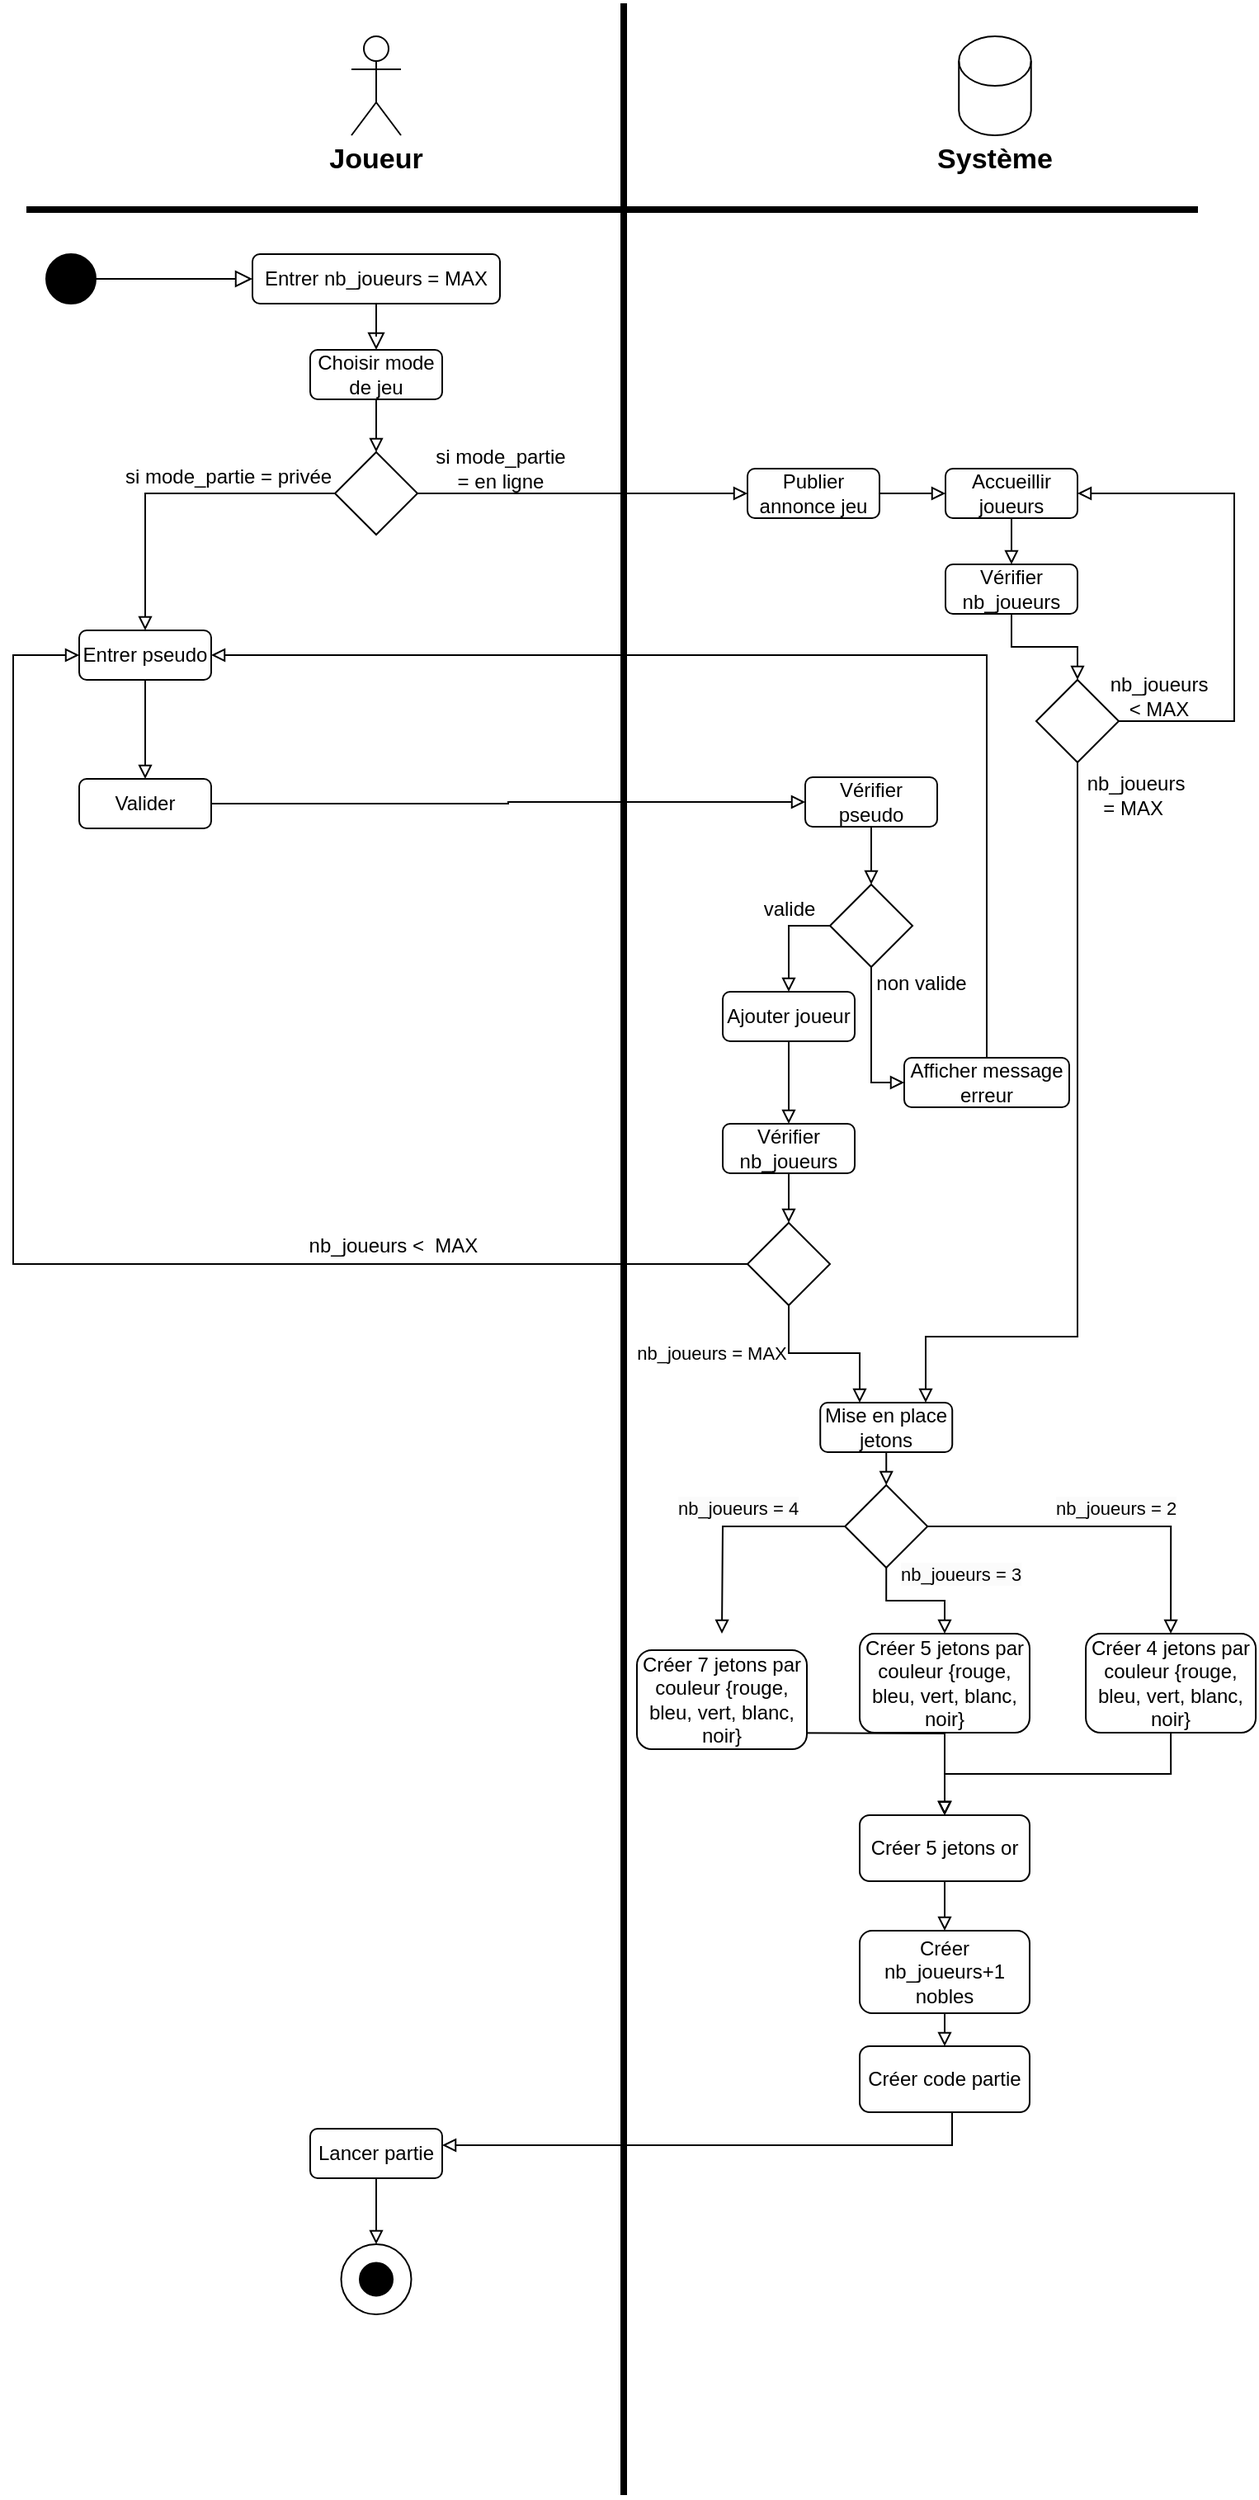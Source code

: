 <mxfile version="22.1.11" type="github">
  <diagram name="Page-1" id="8fkopur-IaXd6LPKFOyk">
    <mxGraphModel dx="2514" dy="918" grid="1" gridSize="10" guides="1" tooltips="1" connect="1" arrows="1" fold="1" page="1" pageScale="1" pageWidth="827" pageHeight="1169" math="0" shadow="0">
      <root>
        <mxCell id="0" />
        <mxCell id="1" parent="0" />
        <mxCell id="sAH2Ii_r4UKJBl4Xqn3M-1" value="Choisir mode de jeu" style="rounded=1;whiteSpace=wrap;html=1;fontSize=12;glass=0;strokeWidth=1;shadow=0;" parent="1" vertex="1">
          <mxGeometry x="-598" y="240" width="80" height="30" as="geometry" />
        </mxCell>
        <mxCell id="sAH2Ii_r4UKJBl4Xqn3M-2" value="" style="ellipse;whiteSpace=wrap;html=1;aspect=fixed;fillColor=#000000;" parent="1" vertex="1">
          <mxGeometry x="-758" y="182" width="30" height="30" as="geometry" />
        </mxCell>
        <mxCell id="sAH2Ii_r4UKJBl4Xqn3M-3" value="" style="rounded=0;html=1;jettySize=auto;orthogonalLoop=1;fontSize=11;endArrow=block;endFill=0;endSize=8;strokeWidth=1;shadow=0;labelBackgroundColor=none;edgeStyle=orthogonalEdgeStyle;" parent="1" source="sAH2Ii_r4UKJBl4Xqn3M-2" target="sAH2Ii_r4UKJBl4Xqn3M-7" edge="1">
          <mxGeometry relative="1" as="geometry">
            <mxPoint x="-588" y="307" as="sourcePoint" />
            <mxPoint x="-588" y="357" as="targetPoint" />
          </mxGeometry>
        </mxCell>
        <mxCell id="sAH2Ii_r4UKJBl4Xqn3M-4" value="&lt;font style=&quot;font-size: 17px;&quot;&gt;&lt;b&gt;Joueur&lt;/b&gt;&lt;/font&gt;" style="text;html=1;strokeColor=none;fillColor=none;align=center;verticalAlign=middle;whiteSpace=wrap;rounded=0;" parent="1" vertex="1">
          <mxGeometry x="-588" y="110" width="60" height="30" as="geometry" />
        </mxCell>
        <mxCell id="sAH2Ii_r4UKJBl4Xqn3M-5" value="&lt;b&gt;&lt;font style=&quot;font-size: 17px;&quot;&gt;Système&lt;/font&gt;&lt;/b&gt;" style="text;html=1;strokeColor=none;fillColor=none;align=center;verticalAlign=middle;whiteSpace=wrap;rounded=0;" parent="1" vertex="1">
          <mxGeometry x="-213" y="110" width="60" height="30" as="geometry" />
        </mxCell>
        <mxCell id="sAH2Ii_r4UKJBl4Xqn3M-7" value="Entrer nb_joueurs = MAX" style="rounded=1;whiteSpace=wrap;html=1;fontSize=12;glass=0;strokeWidth=1;shadow=0;" parent="1" vertex="1">
          <mxGeometry x="-633" y="182" width="150" height="30" as="geometry" />
        </mxCell>
        <mxCell id="sAH2Ii_r4UKJBl4Xqn3M-8" value="" style="rounded=0;html=1;jettySize=auto;orthogonalLoop=1;fontSize=11;endArrow=block;endFill=0;endSize=8;strokeWidth=1;shadow=0;labelBackgroundColor=none;edgeStyle=orthogonalEdgeStyle;" parent="1" source="sAH2Ii_r4UKJBl4Xqn3M-7" target="sAH2Ii_r4UKJBl4Xqn3M-1" edge="1">
          <mxGeometry relative="1" as="geometry">
            <mxPoint x="-583" y="288" as="sourcePoint" />
            <mxPoint x="-733" y="452" as="targetPoint" />
            <Array as="points" />
          </mxGeometry>
        </mxCell>
        <mxCell id="sAH2Ii_r4UKJBl4Xqn3M-14" style="edgeStyle=orthogonalEdgeStyle;rounded=0;orthogonalLoop=1;jettySize=auto;html=1;exitX=0;exitY=0.5;exitDx=0;exitDy=0;endArrow=block;endFill=0;entryX=0.5;entryY=0;entryDx=0;entryDy=0;" parent="1" source="sAH2Ii_r4UKJBl4Xqn3M-9" target="sAH2Ii_r4UKJBl4Xqn3M-19" edge="1">
          <mxGeometry relative="1" as="geometry">
            <mxPoint x="-738" y="327" as="targetPoint" />
            <Array as="points">
              <mxPoint x="-698" y="327" />
            </Array>
          </mxGeometry>
        </mxCell>
        <mxCell id="sAH2Ii_r4UKJBl4Xqn3M-15" style="edgeStyle=orthogonalEdgeStyle;rounded=0;orthogonalLoop=1;jettySize=auto;html=1;exitX=1;exitY=0.5;exitDx=0;exitDy=0;endArrow=block;endFill=0;entryX=0;entryY=0.5;entryDx=0;entryDy=0;" parent="1" source="sAH2Ii_r4UKJBl4Xqn3M-9" target="sAH2Ii_r4UKJBl4Xqn3M-18" edge="1">
          <mxGeometry relative="1" as="geometry">
            <mxPoint x="-258" y="327" as="targetPoint" />
          </mxGeometry>
        </mxCell>
        <mxCell id="sAH2Ii_r4UKJBl4Xqn3M-9" value="" style="rhombus;whiteSpace=wrap;html=1;" parent="1" vertex="1">
          <mxGeometry x="-583" y="302" width="50" height="50" as="geometry" />
        </mxCell>
        <mxCell id="sAH2Ii_r4UKJBl4Xqn3M-10" style="edgeStyle=orthogonalEdgeStyle;rounded=0;orthogonalLoop=1;jettySize=auto;html=1;exitX=0.5;exitY=1;exitDx=0;exitDy=0;endArrow=block;endFill=0;entryX=0.5;entryY=0;entryDx=0;entryDy=0;" parent="1" source="sAH2Ii_r4UKJBl4Xqn3M-1" target="sAH2Ii_r4UKJBl4Xqn3M-9" edge="1">
          <mxGeometry relative="1" as="geometry">
            <mxPoint x="-438" y="280" as="targetPoint" />
          </mxGeometry>
        </mxCell>
        <mxCell id="sAH2Ii_r4UKJBl4Xqn3M-11" value="" style="shape=umlActor;verticalLabelPosition=bottom;verticalAlign=top;html=1;outlineConnect=0;" parent="1" vertex="1">
          <mxGeometry x="-573" y="50" width="30" height="60" as="geometry" />
        </mxCell>
        <mxCell id="sAH2Ii_r4UKJBl4Xqn3M-12" value="" style="shape=cylinder3;whiteSpace=wrap;html=1;boundedLbl=1;backgroundOutline=1;size=15;" parent="1" vertex="1">
          <mxGeometry x="-204.88" y="50" width="43.75" height="60" as="geometry" />
        </mxCell>
        <mxCell id="sAH2Ii_r4UKJBl4Xqn3M-16" value="si mode_partie &lt;br&gt;= en ligne" style="text;html=1;align=center;verticalAlign=middle;resizable=0;points=[];autosize=1;strokeColor=none;fillColor=none;" parent="1" vertex="1">
          <mxGeometry x="-533" y="292" width="100" height="40" as="geometry" />
        </mxCell>
        <mxCell id="sAH2Ii_r4UKJBl4Xqn3M-17" value="si mode_partie = privée" style="text;html=1;align=center;verticalAlign=middle;resizable=0;points=[];autosize=1;strokeColor=none;fillColor=none;" parent="1" vertex="1">
          <mxGeometry x="-723" y="302" width="150" height="30" as="geometry" />
        </mxCell>
        <mxCell id="sAH2Ii_r4UKJBl4Xqn3M-45" style="edgeStyle=orthogonalEdgeStyle;rounded=0;orthogonalLoop=1;jettySize=auto;html=1;exitX=1;exitY=0.5;exitDx=0;exitDy=0;endArrow=block;endFill=0;" parent="1" source="sAH2Ii_r4UKJBl4Xqn3M-18" target="sAH2Ii_r4UKJBl4Xqn3M-44" edge="1">
          <mxGeometry relative="1" as="geometry" />
        </mxCell>
        <mxCell id="sAH2Ii_r4UKJBl4Xqn3M-18" value="Publier annonce jeu" style="rounded=1;whiteSpace=wrap;html=1;fontSize=12;glass=0;strokeWidth=1;shadow=0;" parent="1" vertex="1">
          <mxGeometry x="-333" y="312" width="80" height="30" as="geometry" />
        </mxCell>
        <mxCell id="sAH2Ii_r4UKJBl4Xqn3M-21" style="edgeStyle=orthogonalEdgeStyle;rounded=0;orthogonalLoop=1;jettySize=auto;html=1;exitX=0.5;exitY=1;exitDx=0;exitDy=0;entryX=0.5;entryY=0;entryDx=0;entryDy=0;endArrow=block;endFill=0;" parent="1" source="sAH2Ii_r4UKJBl4Xqn3M-19" target="sAH2Ii_r4UKJBl4Xqn3M-20" edge="1">
          <mxGeometry relative="1" as="geometry" />
        </mxCell>
        <mxCell id="sAH2Ii_r4UKJBl4Xqn3M-19" value="Entrer pseudo" style="rounded=1;whiteSpace=wrap;html=1;fontSize=12;glass=0;strokeWidth=1;shadow=0;" parent="1" vertex="1">
          <mxGeometry x="-738" y="410" width="80" height="30" as="geometry" />
        </mxCell>
        <mxCell id="sAH2Ii_r4UKJBl4Xqn3M-22" style="edgeStyle=orthogonalEdgeStyle;rounded=0;orthogonalLoop=1;jettySize=auto;html=1;exitX=1;exitY=0.5;exitDx=0;exitDy=0;endArrow=block;endFill=0;" parent="1" source="sAH2Ii_r4UKJBl4Xqn3M-20" target="sAH2Ii_r4UKJBl4Xqn3M-23" edge="1">
          <mxGeometry relative="1" as="geometry">
            <mxPoint x="-172.4" y="475" as="targetPoint" />
          </mxGeometry>
        </mxCell>
        <mxCell id="sAH2Ii_r4UKJBl4Xqn3M-20" value="Valider" style="rounded=1;whiteSpace=wrap;html=1;fontSize=12;glass=0;strokeWidth=1;shadow=0;" parent="1" vertex="1">
          <mxGeometry x="-738" y="500" width="80" height="30" as="geometry" />
        </mxCell>
        <mxCell id="sAH2Ii_r4UKJBl4Xqn3M-25" style="edgeStyle=orthogonalEdgeStyle;rounded=0;orthogonalLoop=1;jettySize=auto;html=1;exitX=0.5;exitY=1;exitDx=0;exitDy=0;endArrow=block;endFill=0;" parent="1" source="sAH2Ii_r4UKJBl4Xqn3M-23" target="sAH2Ii_r4UKJBl4Xqn3M-24" edge="1">
          <mxGeometry relative="1" as="geometry" />
        </mxCell>
        <mxCell id="sAH2Ii_r4UKJBl4Xqn3M-23" value="Vérifier pseudo" style="rounded=1;whiteSpace=wrap;html=1;fontSize=12;glass=0;strokeWidth=1;shadow=0;" parent="1" vertex="1">
          <mxGeometry x="-298" y="499" width="80" height="30" as="geometry" />
        </mxCell>
        <mxCell id="sAH2Ii_r4UKJBl4Xqn3M-26" style="edgeStyle=orthogonalEdgeStyle;rounded=0;orthogonalLoop=1;jettySize=auto;html=1;endArrow=block;endFill=0;exitX=0.5;exitY=1;exitDx=0;exitDy=0;" parent="1" source="sAH2Ii_r4UKJBl4Xqn3M-24" target="sAH2Ii_r4UKJBl4Xqn3M-30" edge="1">
          <mxGeometry relative="1" as="geometry">
            <mxPoint x="-185" y="589" as="targetPoint" />
            <mxPoint x="-258" y="619" as="sourcePoint" />
            <Array as="points">
              <mxPoint x="-258" y="684" />
            </Array>
          </mxGeometry>
        </mxCell>
        <mxCell id="sAH2Ii_r4UKJBl4Xqn3M-27" style="edgeStyle=orthogonalEdgeStyle;rounded=0;orthogonalLoop=1;jettySize=auto;html=1;exitX=0;exitY=0.5;exitDx=0;exitDy=0;endArrow=block;endFill=0;" parent="1" source="sAH2Ii_r4UKJBl4Xqn3M-24" target="sAH2Ii_r4UKJBl4Xqn3M-29" edge="1">
          <mxGeometry relative="1" as="geometry">
            <mxPoint x="-328" y="639" as="targetPoint" />
          </mxGeometry>
        </mxCell>
        <mxCell id="sAH2Ii_r4UKJBl4Xqn3M-24" value="" style="rhombus;whiteSpace=wrap;html=1;" parent="1" vertex="1">
          <mxGeometry x="-283" y="564" width="50" height="50" as="geometry" />
        </mxCell>
        <mxCell id="sAH2Ii_r4UKJBl4Xqn3M-35" style="edgeStyle=orthogonalEdgeStyle;rounded=0;orthogonalLoop=1;jettySize=auto;html=1;exitX=0.5;exitY=1;exitDx=0;exitDy=0;endArrow=block;endFill=0;" parent="1" source="sAH2Ii_r4UKJBl4Xqn3M-29" target="sAH2Ii_r4UKJBl4Xqn3M-34" edge="1">
          <mxGeometry relative="1" as="geometry" />
        </mxCell>
        <mxCell id="sAH2Ii_r4UKJBl4Xqn3M-29" value="Ajouter joueur" style="rounded=1;whiteSpace=wrap;html=1;fontSize=12;glass=0;strokeWidth=1;shadow=0;" parent="1" vertex="1">
          <mxGeometry x="-348" y="629" width="80" height="30" as="geometry" />
        </mxCell>
        <mxCell id="sAH2Ii_r4UKJBl4Xqn3M-33" style="edgeStyle=orthogonalEdgeStyle;rounded=0;orthogonalLoop=1;jettySize=auto;html=1;exitX=0.5;exitY=0;exitDx=0;exitDy=0;endArrow=block;endFill=0;" parent="1" source="sAH2Ii_r4UKJBl4Xqn3M-30" target="sAH2Ii_r4UKJBl4Xqn3M-19" edge="1">
          <mxGeometry relative="1" as="geometry">
            <Array as="points">
              <mxPoint x="-188" y="425" />
            </Array>
          </mxGeometry>
        </mxCell>
        <mxCell id="sAH2Ii_r4UKJBl4Xqn3M-30" value="Afficher message erreur" style="rounded=1;whiteSpace=wrap;html=1;fontSize=12;glass=0;strokeWidth=1;shadow=0;" parent="1" vertex="1">
          <mxGeometry x="-238" y="669" width="100" height="30" as="geometry" />
        </mxCell>
        <mxCell id="sAH2Ii_r4UKJBl4Xqn3M-31" value="non valide" style="text;html=1;align=center;verticalAlign=middle;resizable=0;points=[];autosize=1;strokeColor=none;fillColor=none;" parent="1" vertex="1">
          <mxGeometry x="-268" y="609" width="80" height="30" as="geometry" />
        </mxCell>
        <mxCell id="sAH2Ii_r4UKJBl4Xqn3M-32" value="valide" style="text;html=1;align=center;verticalAlign=middle;resizable=0;points=[];autosize=1;strokeColor=none;fillColor=none;" parent="1" vertex="1">
          <mxGeometry x="-333" y="564" width="50" height="30" as="geometry" />
        </mxCell>
        <mxCell id="sAH2Ii_r4UKJBl4Xqn3M-34" value="Vérifier nb_joueurs" style="rounded=1;whiteSpace=wrap;html=1;fontSize=12;glass=0;strokeWidth=1;shadow=0;" parent="1" vertex="1">
          <mxGeometry x="-348" y="709" width="80" height="30" as="geometry" />
        </mxCell>
        <mxCell id="sAH2Ii_r4UKJBl4Xqn3M-38" style="edgeStyle=orthogonalEdgeStyle;rounded=0;orthogonalLoop=1;jettySize=auto;html=1;exitX=0;exitY=0.5;exitDx=0;exitDy=0;endArrow=block;endFill=0;" parent="1" source="sAH2Ii_r4UKJBl4Xqn3M-36" target="sAH2Ii_r4UKJBl4Xqn3M-19" edge="1">
          <mxGeometry relative="1" as="geometry">
            <mxPoint x="-768" y="490" as="targetPoint" />
            <Array as="points">
              <mxPoint x="-778" y="794" />
              <mxPoint x="-778" y="425" />
            </Array>
          </mxGeometry>
        </mxCell>
        <mxCell id="sAH2Ii_r4UKJBl4Xqn3M-40" style="edgeStyle=orthogonalEdgeStyle;rounded=0;orthogonalLoop=1;jettySize=auto;html=1;endArrow=block;endFill=0;" parent="1" source="sAH2Ii_r4UKJBl4Xqn3M-36" target="fDgDJ92h6XTmLon-I_y6-1" edge="1">
          <mxGeometry relative="1" as="geometry">
            <mxPoint x="-548" y="840" as="targetPoint" />
            <mxPoint x="-368" y="819" as="sourcePoint" />
            <Array as="points">
              <mxPoint x="-308" y="848" />
              <mxPoint x="-265" y="848" />
            </Array>
          </mxGeometry>
        </mxCell>
        <mxCell id="sAH2Ii_r4UKJBl4Xqn3M-36" value="" style="rhombus;whiteSpace=wrap;html=1;" parent="1" vertex="1">
          <mxGeometry x="-333" y="769" width="50" height="50" as="geometry" />
        </mxCell>
        <mxCell id="sAH2Ii_r4UKJBl4Xqn3M-37" style="edgeStyle=orthogonalEdgeStyle;rounded=0;orthogonalLoop=1;jettySize=auto;html=1;exitX=0.5;exitY=1;exitDx=0;exitDy=0;endArrow=block;endFill=0;" parent="1" source="sAH2Ii_r4UKJBl4Xqn3M-34" target="sAH2Ii_r4UKJBl4Xqn3M-36" edge="1">
          <mxGeometry relative="1" as="geometry" />
        </mxCell>
        <mxCell id="sAH2Ii_r4UKJBl4Xqn3M-39" value="nb_joueurs &amp;lt; &amp;nbsp;MAX" style="text;html=1;align=center;verticalAlign=middle;resizable=0;points=[];autosize=1;strokeColor=none;fillColor=none;" parent="1" vertex="1">
          <mxGeometry x="-613" y="768" width="130" height="30" as="geometry" />
        </mxCell>
        <mxCell id="sAH2Ii_r4UKJBl4Xqn3M-41" value="&lt;font style=&quot;font-size: 11px;&quot;&gt;nb_joueurs = MAX&lt;/font&gt;" style="text;html=1;align=center;verticalAlign=middle;resizable=0;points=[];autosize=1;strokeColor=none;fillColor=none;" parent="1" vertex="1">
          <mxGeometry x="-410" y="833" width="110" height="30" as="geometry" />
        </mxCell>
        <mxCell id="sAH2Ii_r4UKJBl4Xqn3M-54" style="edgeStyle=orthogonalEdgeStyle;rounded=0;orthogonalLoop=1;jettySize=auto;html=1;exitX=0.5;exitY=1;exitDx=0;exitDy=0;endArrow=block;endFill=0;" parent="1" source="sAH2Ii_r4UKJBl4Xqn3M-43" target="sAH2Ii_r4UKJBl4Xqn3M-56" edge="1">
          <mxGeometry relative="1" as="geometry">
            <mxPoint x="-568.333" y="1438" as="targetPoint" />
          </mxGeometry>
        </mxCell>
        <mxCell id="sAH2Ii_r4UKJBl4Xqn3M-43" value="Lancer partie" style="rounded=1;whiteSpace=wrap;html=1;fontSize=12;glass=0;strokeWidth=1;shadow=0;" parent="1" vertex="1">
          <mxGeometry x="-598" y="1318" width="80" height="30" as="geometry" />
        </mxCell>
        <mxCell id="sAH2Ii_r4UKJBl4Xqn3M-49" style="edgeStyle=orthogonalEdgeStyle;rounded=0;orthogonalLoop=1;jettySize=auto;html=1;exitX=0.5;exitY=1;exitDx=0;exitDy=0;endArrow=block;endFill=0;" parent="1" source="sAH2Ii_r4UKJBl4Xqn3M-44" target="sAH2Ii_r4UKJBl4Xqn3M-46" edge="1">
          <mxGeometry relative="1" as="geometry" />
        </mxCell>
        <mxCell id="sAH2Ii_r4UKJBl4Xqn3M-44" value="Accueillir joueurs" style="rounded=1;whiteSpace=wrap;html=1;fontSize=12;glass=0;strokeWidth=1;shadow=0;" parent="1" vertex="1">
          <mxGeometry x="-213" y="312" width="80" height="30" as="geometry" />
        </mxCell>
        <mxCell id="sAH2Ii_r4UKJBl4Xqn3M-46" value="Vérifier nb_joueurs" style="rounded=1;whiteSpace=wrap;html=1;fontSize=12;glass=0;strokeWidth=1;shadow=0;" parent="1" vertex="1">
          <mxGeometry x="-213" y="370" width="80" height="30" as="geometry" />
        </mxCell>
        <mxCell id="sAH2Ii_r4UKJBl4Xqn3M-50" style="edgeStyle=orthogonalEdgeStyle;rounded=0;orthogonalLoop=1;jettySize=auto;html=1;exitX=1;exitY=0.5;exitDx=0;exitDy=0;endArrow=block;endFill=0;" parent="1" source="sAH2Ii_r4UKJBl4Xqn3M-47" target="sAH2Ii_r4UKJBl4Xqn3M-44" edge="1">
          <mxGeometry relative="1" as="geometry">
            <mxPoint x="-24.56" y="360" as="targetPoint" />
            <Array as="points">
              <mxPoint x="-38" y="465" />
              <mxPoint x="-38" y="327" />
            </Array>
          </mxGeometry>
        </mxCell>
        <mxCell id="sAH2Ii_r4UKJBl4Xqn3M-52" style="edgeStyle=orthogonalEdgeStyle;rounded=0;orthogonalLoop=1;jettySize=auto;html=1;exitX=0.5;exitY=1;exitDx=0;exitDy=0;endArrow=block;endFill=0;" parent="1" source="sAH2Ii_r4UKJBl4Xqn3M-47" target="fDgDJ92h6XTmLon-I_y6-1" edge="1">
          <mxGeometry relative="1" as="geometry">
            <mxPoint x="52" y="560" as="targetPoint" />
            <Array as="points">
              <mxPoint x="-133" y="838" />
              <mxPoint x="-225" y="838" />
            </Array>
          </mxGeometry>
        </mxCell>
        <mxCell id="sAH2Ii_r4UKJBl4Xqn3M-47" value="" style="rhombus;whiteSpace=wrap;html=1;" parent="1" vertex="1">
          <mxGeometry x="-158" y="440" width="50" height="50" as="geometry" />
        </mxCell>
        <mxCell id="sAH2Ii_r4UKJBl4Xqn3M-48" style="edgeStyle=orthogonalEdgeStyle;rounded=0;orthogonalLoop=1;jettySize=auto;html=1;exitX=0.5;exitY=1;exitDx=0;exitDy=0;endArrow=block;endFill=0;" parent="1" source="sAH2Ii_r4UKJBl4Xqn3M-46" target="sAH2Ii_r4UKJBl4Xqn3M-47" edge="1">
          <mxGeometry relative="1" as="geometry" />
        </mxCell>
        <mxCell id="sAH2Ii_r4UKJBl4Xqn3M-51" value="nb_joueurs &lt;br&gt;&amp;lt; MAX" style="text;html=1;align=center;verticalAlign=middle;resizable=0;points=[];autosize=1;strokeColor=none;fillColor=none;" parent="1" vertex="1">
          <mxGeometry x="-123.95" y="430" width="80" height="40" as="geometry" />
        </mxCell>
        <mxCell id="sAH2Ii_r4UKJBl4Xqn3M-53" value="nb_joueurs &lt;br&gt;= MAX&amp;nbsp;" style="text;html=1;align=center;verticalAlign=middle;resizable=0;points=[];autosize=1;strokeColor=none;fillColor=none;" parent="1" vertex="1">
          <mxGeometry x="-138" y="490" width="80" height="40" as="geometry" />
        </mxCell>
        <mxCell id="sAH2Ii_r4UKJBl4Xqn3M-56" value="" style="ellipse;whiteSpace=wrap;html=1;aspect=fixed;fillColor=none;" parent="1" vertex="1">
          <mxGeometry x="-579.25" y="1388" width="42.5" height="42.5" as="geometry" />
        </mxCell>
        <mxCell id="sAH2Ii_r4UKJBl4Xqn3M-57" value="" style="ellipse;whiteSpace=wrap;html=1;aspect=fixed;fillColor=#000000;" parent="1" vertex="1">
          <mxGeometry x="-568" y="1399.25" width="20" height="20" as="geometry" />
        </mxCell>
        <mxCell id="sAH2Ii_r4UKJBl4Xqn3M-59" value="" style="line;strokeWidth=4;direction=south;html=1;perimeter=backbonePerimeter;points=[];outlineConnect=0;" parent="1" vertex="1">
          <mxGeometry x="-413" y="30" width="10" height="1510" as="geometry" />
        </mxCell>
        <mxCell id="sAH2Ii_r4UKJBl4Xqn3M-60" value="" style="line;strokeWidth=4;html=1;perimeter=backbonePerimeter;points=[];outlineConnect=0;" parent="1" vertex="1">
          <mxGeometry x="-770" y="150" width="710" height="10" as="geometry" />
        </mxCell>
        <mxCell id="fDgDJ92h6XTmLon-I_y6-4" style="edgeStyle=orthogonalEdgeStyle;rounded=0;orthogonalLoop=1;jettySize=auto;html=1;exitX=0.5;exitY=1;exitDx=0;exitDy=0;entryX=0.5;entryY=0;entryDx=0;entryDy=0;endArrow=block;endFill=0;" parent="1" source="fDgDJ92h6XTmLon-I_y6-1" target="fDgDJ92h6XTmLon-I_y6-3" edge="1">
          <mxGeometry relative="1" as="geometry" />
        </mxCell>
        <mxCell id="fDgDJ92h6XTmLon-I_y6-1" value="Mise en place jetons" style="rounded=1;whiteSpace=wrap;html=1;fontSize=12;glass=0;strokeWidth=1;shadow=0;" parent="1" vertex="1">
          <mxGeometry x="-288.88" y="878" width="80" height="30" as="geometry" />
        </mxCell>
        <mxCell id="fDgDJ92h6XTmLon-I_y6-10" style="edgeStyle=orthogonalEdgeStyle;rounded=0;orthogonalLoop=1;jettySize=auto;html=1;exitX=0;exitY=0.5;exitDx=0;exitDy=0;entryX=0.5;entryY=0;entryDx=0;entryDy=0;endArrow=block;endFill=0;" parent="1" source="fDgDJ92h6XTmLon-I_y6-3" edge="1">
          <mxGeometry relative="1" as="geometry">
            <mxPoint x="-348.5" y="1018" as="targetPoint" />
          </mxGeometry>
        </mxCell>
        <mxCell id="fDgDJ92h6XTmLon-I_y6-11" style="edgeStyle=orthogonalEdgeStyle;rounded=0;orthogonalLoop=1;jettySize=auto;html=1;exitX=0.5;exitY=1;exitDx=0;exitDy=0;entryX=0.5;entryY=0;entryDx=0;entryDy=0;endArrow=block;endFill=0;" parent="1" source="fDgDJ92h6XTmLon-I_y6-3" target="fDgDJ92h6XTmLon-I_y6-7" edge="1">
          <mxGeometry relative="1" as="geometry" />
        </mxCell>
        <mxCell id="fDgDJ92h6XTmLon-I_y6-12" style="edgeStyle=orthogonalEdgeStyle;rounded=0;orthogonalLoop=1;jettySize=auto;html=1;exitX=1;exitY=0.5;exitDx=0;exitDy=0;entryX=0.5;entryY=0;entryDx=0;entryDy=0;endArrow=block;endFill=0;" parent="1" source="fDgDJ92h6XTmLon-I_y6-3" target="fDgDJ92h6XTmLon-I_y6-8" edge="1">
          <mxGeometry relative="1" as="geometry" />
        </mxCell>
        <mxCell id="fDgDJ92h6XTmLon-I_y6-3" value="" style="rhombus;whiteSpace=wrap;html=1;" parent="1" vertex="1">
          <mxGeometry x="-273.88" y="928" width="50" height="50" as="geometry" />
        </mxCell>
        <mxCell id="fDgDJ92h6XTmLon-I_y6-17" style="edgeStyle=orthogonalEdgeStyle;rounded=0;orthogonalLoop=1;jettySize=auto;html=1;exitX=0.5;exitY=1;exitDx=0;exitDy=0;entryX=0.5;entryY=0;entryDx=0;entryDy=0;endArrow=block;endFill=0;" parent="1" target="fDgDJ92h6XTmLon-I_y6-16" edge="1">
          <mxGeometry relative="1" as="geometry">
            <mxPoint x="-348.5" y="1078" as="sourcePoint" />
          </mxGeometry>
        </mxCell>
        <mxCell id="fDgDJ92h6XTmLon-I_y6-5" value="Créer 7 jetons par couleur {rouge, bleu, vert, blanc, noir}" style="rounded=1;whiteSpace=wrap;html=1;fontSize=12;glass=0;strokeWidth=1;shadow=0;" parent="1" vertex="1">
          <mxGeometry x="-400" y="1028" width="103" height="60" as="geometry" />
        </mxCell>
        <mxCell id="fDgDJ92h6XTmLon-I_y6-18" style="edgeStyle=orthogonalEdgeStyle;rounded=0;orthogonalLoop=1;jettySize=auto;html=1;exitX=0.5;exitY=1;exitDx=0;exitDy=0;entryX=0.5;entryY=0;entryDx=0;entryDy=0;endArrow=block;endFill=0;" parent="1" source="fDgDJ92h6XTmLon-I_y6-7" target="fDgDJ92h6XTmLon-I_y6-16" edge="1">
          <mxGeometry relative="1" as="geometry" />
        </mxCell>
        <mxCell id="fDgDJ92h6XTmLon-I_y6-7" value="Créer 5 jetons par couleur {rouge, bleu, vert, blanc, noir}" style="rounded=1;whiteSpace=wrap;html=1;fontSize=12;glass=0;strokeWidth=1;shadow=0;" parent="1" vertex="1">
          <mxGeometry x="-265" y="1018" width="103" height="60" as="geometry" />
        </mxCell>
        <mxCell id="fDgDJ92h6XTmLon-I_y6-20" style="edgeStyle=orthogonalEdgeStyle;rounded=0;orthogonalLoop=1;jettySize=auto;html=1;exitX=0.5;exitY=1;exitDx=0;exitDy=0;entryX=0.5;entryY=0;entryDx=0;entryDy=0;endArrow=block;endFill=0;" parent="1" source="fDgDJ92h6XTmLon-I_y6-8" target="fDgDJ92h6XTmLon-I_y6-16" edge="1">
          <mxGeometry relative="1" as="geometry" />
        </mxCell>
        <mxCell id="fDgDJ92h6XTmLon-I_y6-8" value="Créer 4 jetons par couleur {rouge, bleu, vert, blanc, noir}" style="rounded=1;whiteSpace=wrap;html=1;fontSize=12;glass=0;strokeWidth=1;shadow=0;" parent="1" vertex="1">
          <mxGeometry x="-127.95" y="1018" width="103" height="60" as="geometry" />
        </mxCell>
        <mxCell id="fDgDJ92h6XTmLon-I_y6-13" value="&lt;span style=&quot;color: rgb(0, 0, 0); font-family: Helvetica; font-style: normal; font-variant-ligatures: normal; font-variant-caps: normal; font-weight: 400; letter-spacing: normal; orphans: 2; text-align: center; text-indent: 0px; text-transform: none; widows: 2; word-spacing: 0px; -webkit-text-stroke-width: 0px; background-color: rgb(251, 251, 251); text-decoration-thickness: initial; text-decoration-style: initial; text-decoration-color: initial; float: none; display: inline !important;&quot;&gt;&lt;font style=&quot;font-size: 11px;&quot;&gt;nb_joueurs = 4&lt;/font&gt;&lt;/span&gt;" style="text;whiteSpace=wrap;html=1;" parent="1" vertex="1">
          <mxGeometry x="-377" y="928" width="120" height="30" as="geometry" />
        </mxCell>
        <mxCell id="fDgDJ92h6XTmLon-I_y6-14" value="&lt;span style=&quot;color: rgb(0, 0, 0); font-family: Helvetica; font-style: normal; font-variant-ligatures: normal; font-variant-caps: normal; font-weight: 400; letter-spacing: normal; orphans: 2; text-align: center; text-indent: 0px; text-transform: none; widows: 2; word-spacing: 0px; -webkit-text-stroke-width: 0px; background-color: rgb(251, 251, 251); text-decoration-thickness: initial; text-decoration-style: initial; text-decoration-color: initial; float: none; display: inline !important;&quot;&gt;&lt;font style=&quot;font-size: 11px;&quot;&gt;nb_joueurs = 3&lt;/font&gt;&lt;/span&gt;" style="text;whiteSpace=wrap;html=1;fillColor=none;" parent="1" vertex="1">
          <mxGeometry x="-242" y="968" width="120" height="30" as="geometry" />
        </mxCell>
        <mxCell id="fDgDJ92h6XTmLon-I_y6-15" value="&lt;span style=&quot;color: rgb(0, 0, 0); font-family: Helvetica; font-style: normal; font-variant-ligatures: normal; font-variant-caps: normal; font-weight: 400; letter-spacing: normal; orphans: 2; text-align: center; text-indent: 0px; text-transform: none; widows: 2; word-spacing: 0px; -webkit-text-stroke-width: 0px; background-color: rgb(251, 251, 251); text-decoration-thickness: initial; text-decoration-style: initial; text-decoration-color: initial; float: none; display: inline !important;&quot;&gt;&lt;font style=&quot;font-size: 11px;&quot;&gt;nb_joueurs = 2&lt;/font&gt;&lt;/span&gt;" style="text;whiteSpace=wrap;html=1;" parent="1" vertex="1">
          <mxGeometry x="-147.95" y="928" width="120" height="30" as="geometry" />
        </mxCell>
        <mxCell id="fDgDJ92h6XTmLon-I_y6-22" style="edgeStyle=orthogonalEdgeStyle;rounded=0;orthogonalLoop=1;jettySize=auto;html=1;entryX=0.5;entryY=0;entryDx=0;entryDy=0;endArrow=block;endFill=0;" parent="1" source="fDgDJ92h6XTmLon-I_y6-16" target="fDgDJ92h6XTmLon-I_y6-24" edge="1">
          <mxGeometry relative="1" as="geometry" />
        </mxCell>
        <mxCell id="fDgDJ92h6XTmLon-I_y6-16" value="Créer 5 jetons or" style="rounded=1;whiteSpace=wrap;html=1;fontSize=12;glass=0;strokeWidth=1;shadow=0;" parent="1" vertex="1">
          <mxGeometry x="-265" y="1128" width="103" height="40" as="geometry" />
        </mxCell>
        <mxCell id="fDgDJ92h6XTmLon-I_y6-23" style="edgeStyle=orthogonalEdgeStyle;rounded=0;orthogonalLoop=1;jettySize=auto;html=1;exitX=0.5;exitY=1;exitDx=0;exitDy=0;endArrow=block;endFill=0;" parent="1" source="fDgDJ92h6XTmLon-I_y6-21" target="sAH2Ii_r4UKJBl4Xqn3M-43" edge="1">
          <mxGeometry relative="1" as="geometry">
            <Array as="points">
              <mxPoint x="-209" y="1308" />
              <mxPoint x="-209" y="1328" />
            </Array>
          </mxGeometry>
        </mxCell>
        <mxCell id="fDgDJ92h6XTmLon-I_y6-21" value="Créer code partie" style="rounded=1;whiteSpace=wrap;html=1;fontSize=12;glass=0;strokeWidth=1;shadow=0;" parent="1" vertex="1">
          <mxGeometry x="-265" y="1268" width="103" height="40" as="geometry" />
        </mxCell>
        <mxCell id="fDgDJ92h6XTmLon-I_y6-25" style="edgeStyle=orthogonalEdgeStyle;rounded=0;orthogonalLoop=1;jettySize=auto;html=1;exitX=0.5;exitY=1;exitDx=0;exitDy=0;entryX=0.5;entryY=0;entryDx=0;entryDy=0;endArrow=block;endFill=0;" parent="1" source="fDgDJ92h6XTmLon-I_y6-24" target="fDgDJ92h6XTmLon-I_y6-21" edge="1">
          <mxGeometry relative="1" as="geometry" />
        </mxCell>
        <mxCell id="fDgDJ92h6XTmLon-I_y6-24" value="Créer nb_joueurs+1 nobles" style="rounded=1;whiteSpace=wrap;html=1;fontSize=12;glass=0;strokeWidth=1;shadow=0;" parent="1" vertex="1">
          <mxGeometry x="-265" y="1198" width="103" height="50" as="geometry" />
        </mxCell>
      </root>
    </mxGraphModel>
  </diagram>
</mxfile>
